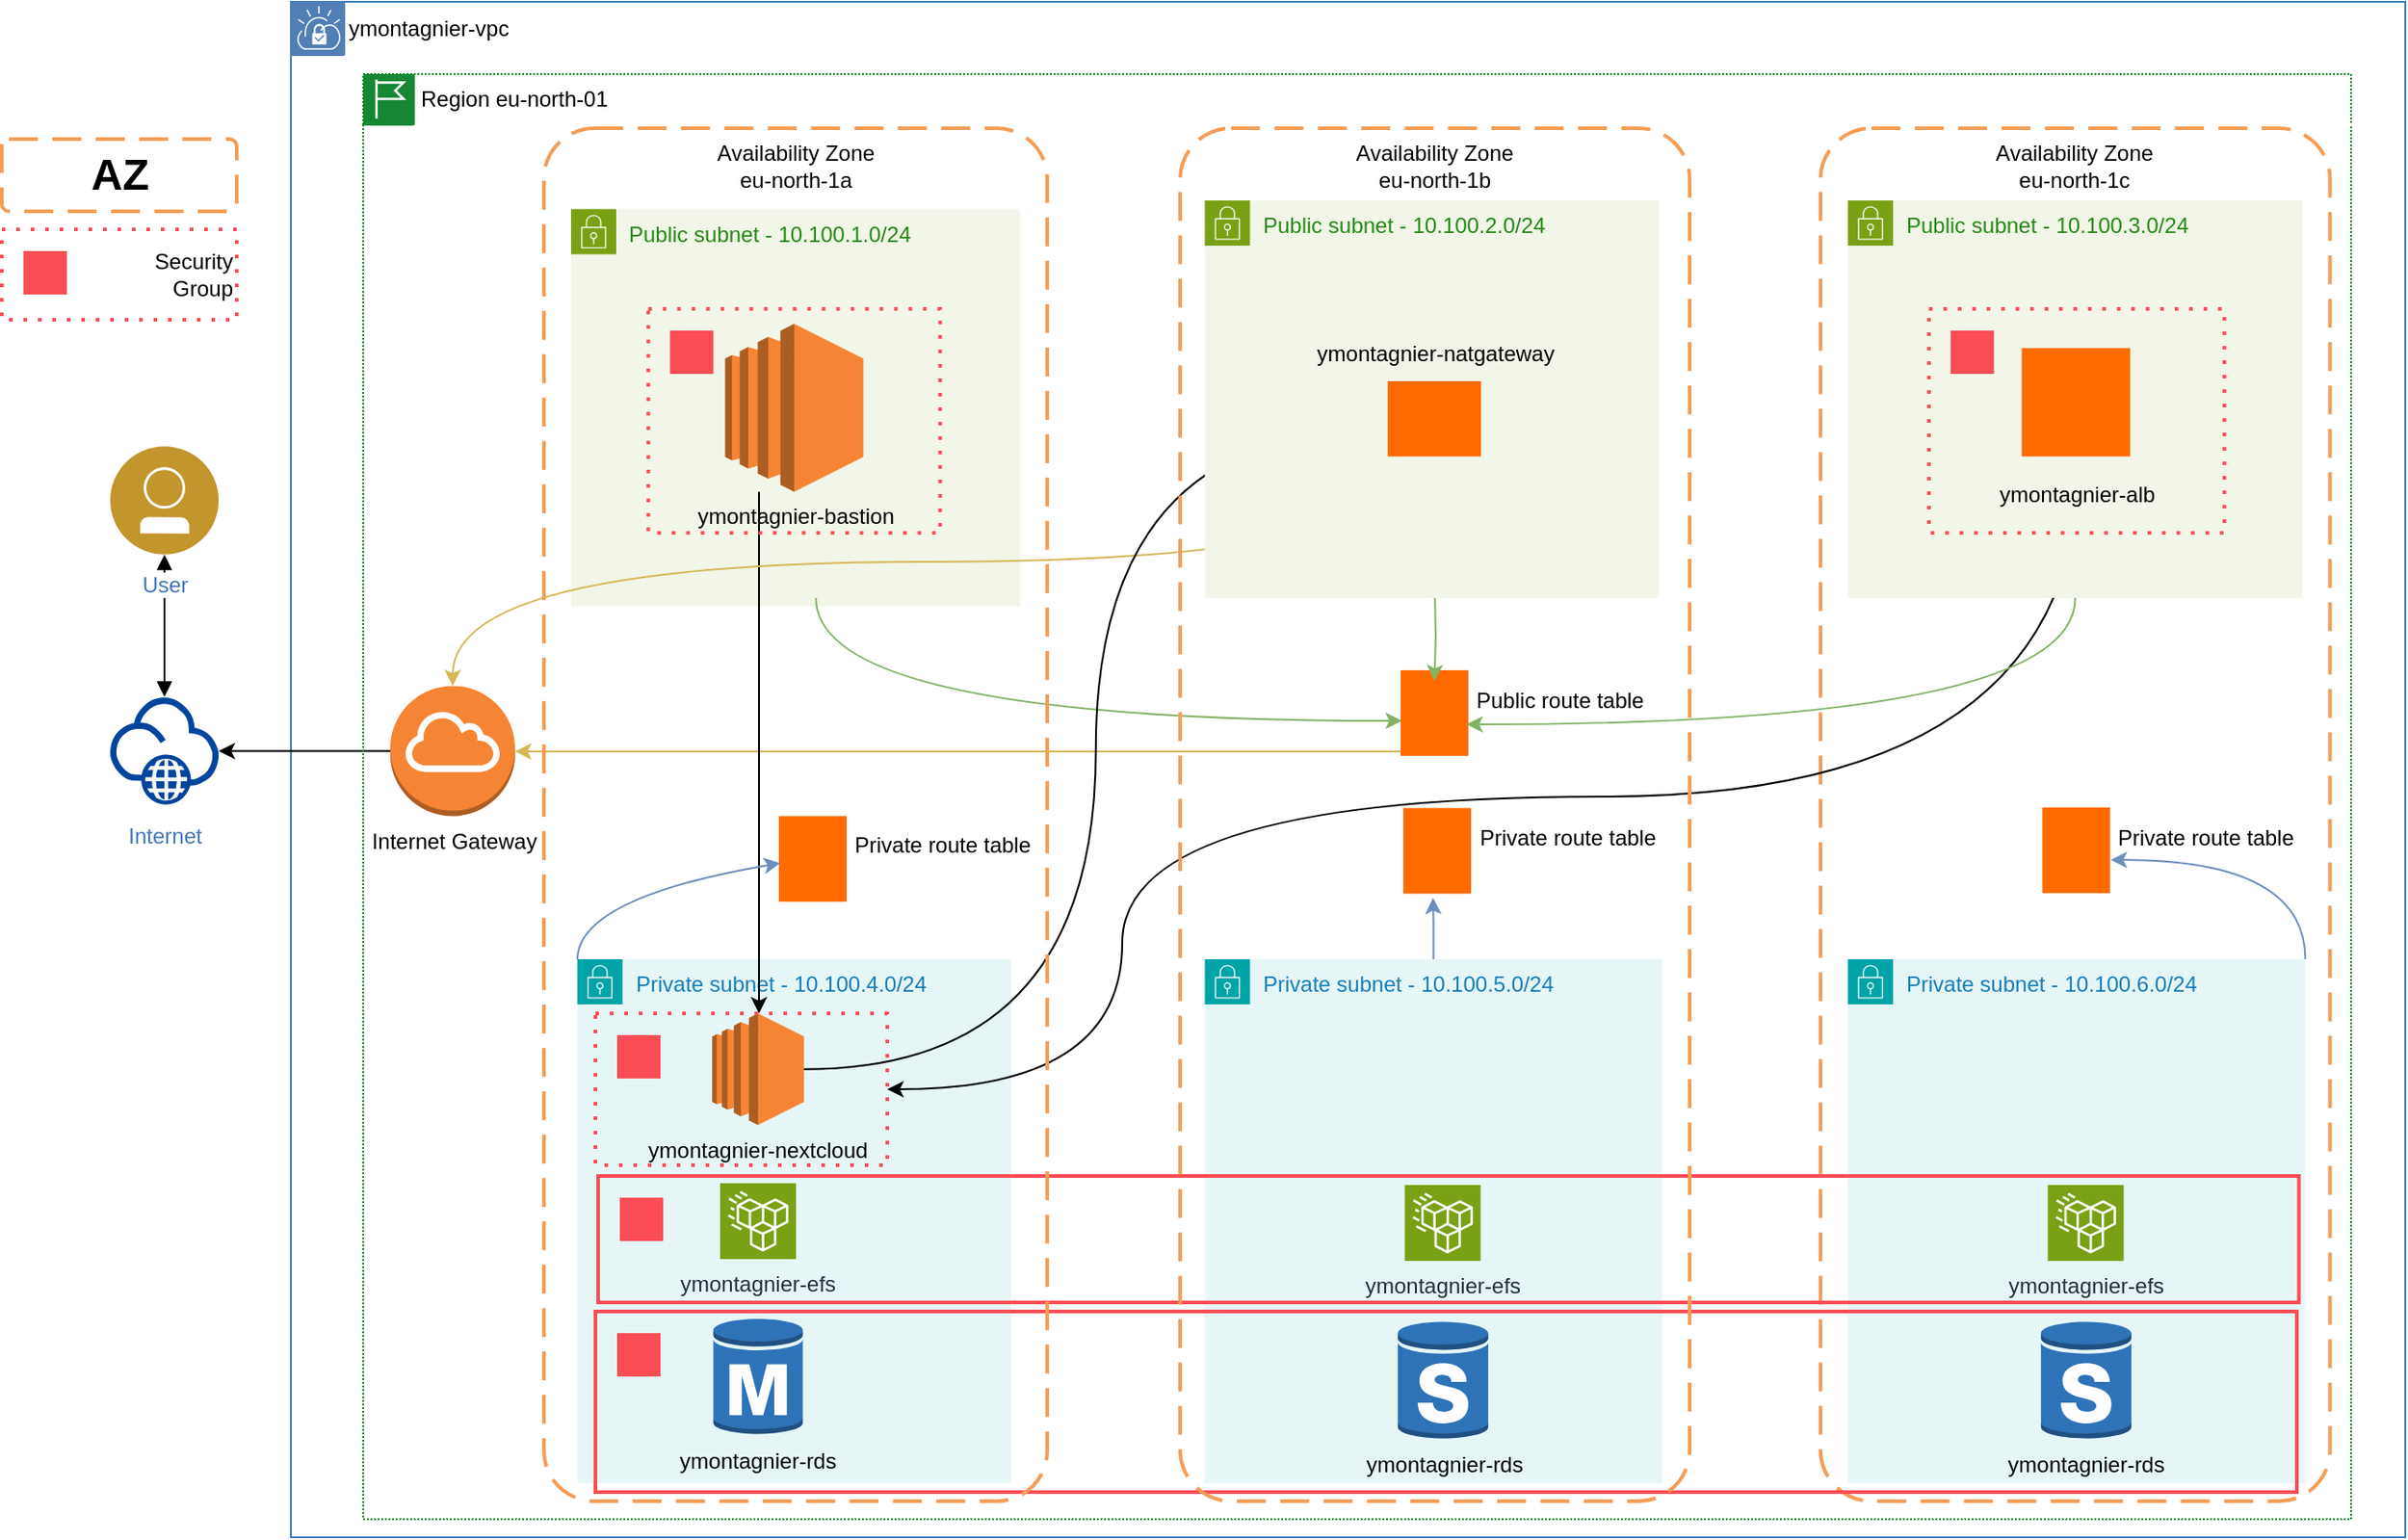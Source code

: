 <mxfile version="26.0.16">
  <diagram id="GNU3i8hCxYjH3E0Nk9u4" name="Page-1">
    <mxGraphModel grid="1" page="1" gridSize="10" guides="1" tooltips="1" connect="1" arrows="1" fold="1" pageScale="1" pageWidth="850" pageHeight="1100" math="0" shadow="0">
      <root>
        <mxCell id="0" />
        <mxCell id="1" parent="0" />
        <mxCell id="qNu9TVXpDzVPsYWxxDan-285" value="" style="group" connectable="0" vertex="1" parent="1">
          <mxGeometry x="1046.398" y="150" width="281.96" height="760" as="geometry" />
        </mxCell>
        <mxCell id="qNu9TVXpDzVPsYWxxDan-286" value="&lt;h1&gt;&lt;br&gt;&lt;/h1&gt;" style="rounded=1;arcSize=10;dashed=1;strokeColor=#F59D56;fillColor=none;gradientColor=none;dashPattern=8 4;strokeWidth=2;html=1;align=center;" vertex="1" parent="qNu9TVXpDzVPsYWxxDan-285">
          <mxGeometry width="281.96" height="760" as="geometry" />
        </mxCell>
        <mxCell id="qNu9TVXpDzVPsYWxxDan-287" value="Availability Zone&lt;br&gt;eu-north-1c" style="text;html=1;align=center;verticalAlign=middle;whiteSpace=wrap;rounded=0;" vertex="1" parent="qNu9TVXpDzVPsYWxxDan-285">
          <mxGeometry x="90.744" y="6" width="100.483" height="30" as="geometry" />
        </mxCell>
        <mxCell id="qNu9TVXpDzVPsYWxxDan-222" value="Private subnet - 10.100.6.0/24" style="points=[[0,0],[0.25,0],[0.5,0],[0.75,0],[1,0],[1,0.25],[1,0.5],[1,0.75],[1,1],[0.75,1],[0.5,1],[0.25,1],[0,1],[0,0.75],[0,0.5],[0,0.25]];outlineConnect=0;gradientColor=none;html=1;whiteSpace=wrap;fontSize=12;fontStyle=0;container=1;pointerEvents=0;collapsible=0;recursiveResize=0;shape=mxgraph.aws4.group;grIcon=mxgraph.aws4.group_security_group;grStroke=0;strokeColor=#00A4A6;fillColor=#E6F6F7;verticalAlign=top;align=left;spacingLeft=30;fontColor=#147EBA;dashed=0;" vertex="1" parent="1">
          <mxGeometry x="1061.583" y="610" width="253.106" height="290" as="geometry" />
        </mxCell>
        <mxCell id="qNu9TVXpDzVPsYWxxDan-219" value="Private subnet - 10.100.5.0/24" style="points=[[0,0],[0.25,0],[0.5,0],[0.75,0],[1,0],[1,0.25],[1,0.5],[1,0.75],[1,1],[0.75,1],[0.5,1],[0.25,1],[0,1],[0,0.75],[0,0.5],[0,0.25]];outlineConnect=0;gradientColor=none;html=1;whiteSpace=wrap;fontSize=12;fontStyle=0;container=1;pointerEvents=0;collapsible=0;recursiveResize=0;shape=mxgraph.aws4.group;grIcon=mxgraph.aws4.group_security_group;grStroke=0;strokeColor=#00A4A6;fillColor=#E6F6F7;verticalAlign=top;align=left;spacingLeft=30;fontColor=#147EBA;dashed=0;" vertex="1" parent="1">
          <mxGeometry x="705.716" y="610" width="253.106" height="290" as="geometry" />
        </mxCell>
        <mxCell id="qNu9TVXpDzVPsYWxxDan-215" value="Private subnet - 10.100.4.0/24" style="points=[[0,0],[0.25,0],[0.5,0],[0.75,0],[1,0],[1,0.25],[1,0.5],[1,0.75],[1,1],[0.75,1],[0.5,1],[0.25,1],[0,1],[0,0.75],[0,0.5],[0,0.25]];outlineConnect=0;gradientColor=none;html=1;whiteSpace=wrap;fontSize=12;fontStyle=0;container=1;pointerEvents=0;collapsible=0;recursiveResize=0;shape=mxgraph.aws4.group;grIcon=mxgraph.aws4.group_security_group;grStroke=0;strokeColor=#00A4A6;fillColor=#E6F6F7;verticalAlign=top;align=left;spacingLeft=30;fontColor=#147EBA;dashed=0;" vertex="1" parent="1">
          <mxGeometry x="358.5" y="610" width="240" height="290" as="geometry" />
        </mxCell>
        <mxCell id="qNu9TVXpDzVPsYWxxDan-216" value="ymontagnier-rds" style="outlineConnect=0;dashed=0;verticalLabelPosition=bottom;verticalAlign=top;align=center;html=1;shape=mxgraph.aws3.rds_db_instance;fillColor=#2E73B8;gradientColor=none;" vertex="1" parent="qNu9TVXpDzVPsYWxxDan-215">
          <mxGeometry x="75.24" y="198" width="49.5" height="66" as="geometry" />
        </mxCell>
        <mxCell id="qNu9TVXpDzVPsYWxxDan-217" value="ymontagnier-efs" style="sketch=0;points=[[0,0,0],[0.25,0,0],[0.5,0,0],[0.75,0,0],[1,0,0],[0,1,0],[0.25,1,0],[0.5,1,0],[0.75,1,0],[1,1,0],[0,0.25,0],[0,0.5,0],[0,0.75,0],[1,0.25,0],[1,0.5,0],[1,0.75,0]];outlineConnect=0;fontColor=#232F3E;fillColor=#7AA116;strokeColor=#ffffff;dashed=0;verticalLabelPosition=bottom;verticalAlign=top;align=center;html=1;fontSize=12;fontStyle=0;aspect=fixed;shape=mxgraph.aws4.resourceIcon;resIcon=mxgraph.aws4.efs_standard;" vertex="1" parent="qNu9TVXpDzVPsYWxxDan-215">
          <mxGeometry x="78.99" y="124" width="42" height="42" as="geometry" />
        </mxCell>
        <mxCell id="qNu9TVXpDzVPsYWxxDan-218" value="ymontagnier-nextcloud" style="outlineConnect=0;dashed=0;verticalLabelPosition=bottom;verticalAlign=top;align=center;html=1;shape=mxgraph.aws3.ec2;fillColor=#F58534;gradientColor=none;" vertex="1" parent="qNu9TVXpDzVPsYWxxDan-215">
          <mxGeometry x="74.6" y="30" width="50.79" height="61.75" as="geometry" />
        </mxCell>
        <mxCell id="qNu9TVXpDzVPsYWxxDan-242" value="" style="container=1;collapsible=0;expand=0;recursiveResize=0;html=1;whiteSpace=wrap;strokeColor=#FA4D56;fillColor=none;strokeWidth=2" vertex="1" parent="1">
          <mxGeometry x="368.5" y="805" width="941.5" height="100" as="geometry" />
        </mxCell>
        <mxCell id="qNu9TVXpDzVPsYWxxDan-243" value="" style="shape=rect;fillColor=none;aspect=fixed;resizable=0;labelPosition=right;verticalLabelPosition=middle;align=center;verticalAlign=middle;strokeColor=none;part=1;spacingLeft=5;fontSize=14;" vertex="1" parent="qNu9TVXpDzVPsYWxxDan-242">
          <mxGeometry width="48" height="48" relative="1" as="geometry" />
        </mxCell>
        <mxCell id="qNu9TVXpDzVPsYWxxDan-244" value="" style="fillColor=#FA4D56;shape=mxgraph.ibm_cloud.group--security;strokeColor=none;dashed=0;outlineConnect=0;html=1;labelPosition=center;verticalLabelPosition=bottom;verticalAlign=top;part=1;movable=0;resizable=0;rotatable=0;" vertex="1" parent="qNu9TVXpDzVPsYWxxDan-243">
          <mxGeometry width="24" height="24" relative="1" as="geometry">
            <mxPoint x="12" y="12" as="offset" />
          </mxGeometry>
        </mxCell>
        <mxCell id="FXCXVvDxTQtwc45PbP1s-161" value="ymontagnier-vpc" style="swimlane;fontStyle=0;horizontal=1;collapsible=0;startSize=28;swimlaneLine=0;swimlaneFillColor=none;fillColor=none;rounded=0;whiteSpace=wrap;html=1;absoluteArcSize=1;arcSize=12;strokeColor=#417CB9;verticalAlign=top;align=left;spacingLeft=30;spacingTop=1;dashed=0;strokeWidth=1;" vertex="1" parent="1">
          <mxGeometry x="200" y="80" width="1170" height="850" as="geometry" />
        </mxCell>
        <mxCell id="FXCXVvDxTQtwc45PbP1s-162" value="" style="aspect=fixed;perimeter=ellipsePerimeter;html=1;align=center;shadow=0;dashed=0;fontColor=#4277BB;labelBackgroundColor=#ffffff;fontSize=12;spacingTop=3;image;image=img/lib/ibm/vpc/VPCTag.svg;part=1;" vertex="1" parent="FXCXVvDxTQtwc45PbP1s-161">
          <mxGeometry width="30" height="30" as="geometry" />
        </mxCell>
        <mxCell id="qNu9TVXpDzVPsYWxxDan-236" value="Public subnet - 10.100.1.0/24" style="points=[[0,0],[0.25,0],[0.5,0],[0.75,0],[1,0],[1,0.25],[1,0.5],[1,0.75],[1,1],[0.75,1],[0.5,1],[0.25,1],[0,1],[0,0.75],[0,0.5],[0,0.25]];outlineConnect=0;gradientColor=none;html=1;whiteSpace=wrap;fontSize=12;fontStyle=0;container=1;pointerEvents=0;collapsible=0;recursiveResize=0;shape=mxgraph.aws4.group;grIcon=mxgraph.aws4.group_security_group;grStroke=0;strokeColor=#7AA116;fillColor=#F2F6E8;verticalAlign=top;align=left;spacingLeft=30;fontColor=#248814;dashed=0;" vertex="1" parent="1">
          <mxGeometry x="355.01" y="194.75" width="248.5" height="220" as="geometry" />
        </mxCell>
        <mxCell id="FXCXVvDxTQtwc45PbP1s-120" style="edgeStyle=orthogonalEdgeStyle;rounded=0;orthogonalLoop=1;jettySize=auto;html=1;startArrow=block;startFill=1;endArrow=block;endFill=1;" edge="1" parent="1" source="FXCXVvDxTQtwc45PbP1s-93" target="FXCXVvDxTQtwc45PbP1s-94">
          <mxGeometry relative="1" as="geometry" />
        </mxCell>
        <mxCell id="itqwBwdQcHr9N_OGk8uq-14" style="edgeStyle=orthogonalEdgeStyle;rounded=0;orthogonalLoop=1;jettySize=auto;html=1;entryX=1;entryY=0.5;entryDx=0;entryDy=0;" edge="1" parent="1" source="ur3kafw1qKhpfOSSZFUt-2" target="FXCXVvDxTQtwc45PbP1s-94">
          <mxGeometry relative="1" as="geometry" />
        </mxCell>
        <mxCell id="qNu9TVXpDzVPsYWxxDan-49" value="&lt;h1&gt;AZ&lt;/h1&gt;" style="rounded=1;arcSize=10;dashed=1;strokeColor=#F59D56;fillColor=none;gradientColor=none;dashPattern=8 4;strokeWidth=2;html=1;align=center;" vertex="1" parent="1">
          <mxGeometry x="40" y="156" width="130" height="40" as="geometry" />
        </mxCell>
        <mxCell id="itqwBwdQcHr9N_OGk8uq-12" style="edgeStyle=orthogonalEdgeStyle;rounded=0;orthogonalLoop=1;jettySize=auto;html=1;fillColor=#fff2cc;strokeColor=#d6b656;" edge="1" parent="1" source="ur3kafw1qKhpfOSSZFUt-36" target="ur3kafw1qKhpfOSSZFUt-2">
          <mxGeometry relative="1" as="geometry">
            <Array as="points">
              <mxPoint x="680.5" y="495" />
              <mxPoint x="680.5" y="495" />
            </Array>
          </mxGeometry>
        </mxCell>
        <mxCell id="ur3kafw1qKhpfOSSZFUt-2" value="Internet Gateway" style="outlineConnect=0;dashed=0;verticalLabelPosition=bottom;verticalAlign=top;align=center;html=1;shape=mxgraph.aws3.internet_gateway;fillColor=#F58534;gradientColor=none;" vertex="1" parent="1">
          <mxGeometry x="255" y="458.75" width="69" height="72" as="geometry" />
        </mxCell>
        <mxCell id="itqwBwdQcHr9N_OGk8uq-16" style="edgeStyle=orthogonalEdgeStyle;rounded=0;orthogonalLoop=1;jettySize=auto;html=1;entryX=0.02;entryY=0.591;entryDx=0;entryDy=0;entryPerimeter=0;fillColor=#d5e8d4;strokeColor=#82b366;curved=1;" edge="1" parent="1" target="ur3kafw1qKhpfOSSZFUt-36">
          <mxGeometry relative="1" as="geometry">
            <Array as="points">
              <mxPoint x="490.5" y="478" />
            </Array>
            <mxPoint x="490.5" y="410" as="sourcePoint" />
          </mxGeometry>
        </mxCell>
        <mxCell id="qNu9TVXpDzVPsYWxxDan-1" style="edgeStyle=orthogonalEdgeStyle;rounded=0;orthogonalLoop=1;jettySize=auto;html=1;" edge="1" parent="1" source="ur3kafw1qKhpfOSSZFUt-24" target="qNu9TVXpDzVPsYWxxDan-218">
          <mxGeometry relative="1" as="geometry">
            <mxPoint x="460.5" y="650" as="targetPoint" />
            <Array as="points">
              <mxPoint x="459" y="420" />
              <mxPoint x="459" y="420" />
            </Array>
          </mxGeometry>
        </mxCell>
        <mxCell id="ur3kafw1qKhpfOSSZFUt-24" value="ymontagnier-bastion" style="outlineConnect=0;dashed=0;verticalLabelPosition=bottom;verticalAlign=top;align=center;html=1;shape=mxgraph.aws3.ec2;fillColor=#F58534;gradientColor=none;" vertex="1" parent="1">
          <mxGeometry x="440.25" y="258.25" width="76.5" height="93" as="geometry" />
        </mxCell>
        <mxCell id="qNu9TVXpDzVPsYWxxDan-233" style="edgeStyle=orthogonalEdgeStyle;rounded=0;orthogonalLoop=1;jettySize=auto;html=1;entryX=0.5;entryY=0;entryDx=0;entryDy=0;entryPerimeter=0;fillColor=#fff2cc;strokeColor=#d6b656;curved=1;" edge="1" parent="1" source="itqwBwdQcHr9N_OGk8uq-7" target="ur3kafw1qKhpfOSSZFUt-2">
          <mxGeometry relative="1" as="geometry">
            <Array as="points">
              <mxPoint x="820" y="390" />
              <mxPoint x="290" y="390" />
            </Array>
          </mxGeometry>
        </mxCell>
        <mxCell id="qNu9TVXpDzVPsYWxxDan-250" style="edgeStyle=orthogonalEdgeStyle;rounded=0;orthogonalLoop=1;jettySize=auto;html=1;entryX=0.011;entryY=0.647;entryDx=0;entryDy=0;entryPerimeter=0;curved=1;" edge="1" parent="1" source="qNu9TVXpDzVPsYWxxDan-218" target="itqwBwdQcHr9N_OGk8uq-7">
          <mxGeometry relative="1" as="geometry" />
        </mxCell>
        <mxCell id="qNu9TVXpDzVPsYWxxDan-255" value="" style="container=1;collapsible=0;expand=0;recursiveResize=0;html=1;whiteSpace=wrap;strokeColor=#FA4D56;fillColor=none;dashed=1;dashPattern=1 3;strokeWidth=2" vertex="1" parent="1">
          <mxGeometry x="368.5" y="640" width="161.5" height="84" as="geometry" />
        </mxCell>
        <mxCell id="qNu9TVXpDzVPsYWxxDan-256" value="" style="shape=rect;fillColor=none;aspect=fixed;resizable=0;labelPosition=right;verticalLabelPosition=middle;align=center;verticalAlign=middle;strokeColor=none;part=1;spacingLeft=5;fontSize=14;" vertex="1" parent="qNu9TVXpDzVPsYWxxDan-255">
          <mxGeometry width="48" height="48" relative="1" as="geometry" />
        </mxCell>
        <mxCell id="qNu9TVXpDzVPsYWxxDan-257" value="" style="fillColor=#FA4D56;shape=mxgraph.ibm_cloud.group--security;strokeColor=none;dashed=0;outlineConnect=0;html=1;labelPosition=center;verticalLabelPosition=bottom;verticalAlign=top;part=1;movable=0;resizable=0;rotatable=0;" vertex="1" parent="qNu9TVXpDzVPsYWxxDan-256">
          <mxGeometry width="24" height="24" relative="1" as="geometry">
            <mxPoint x="12" y="12" as="offset" />
          </mxGeometry>
        </mxCell>
        <mxCell id="qNu9TVXpDzVPsYWxxDan-258" value="" style="container=1;collapsible=0;expand=0;recursiveResize=0;html=1;whiteSpace=wrap;strokeColor=#FA4D56;fillColor=none;dashed=1;dashPattern=1 3;strokeWidth=2" vertex="1" parent="1">
          <mxGeometry x="397.75" y="250" width="161.5" height="124" as="geometry" />
        </mxCell>
        <mxCell id="qNu9TVXpDzVPsYWxxDan-259" value="" style="shape=rect;fillColor=none;aspect=fixed;resizable=0;labelPosition=right;verticalLabelPosition=middle;align=center;verticalAlign=middle;strokeColor=none;part=1;spacingLeft=5;fontSize=14;" vertex="1" parent="qNu9TVXpDzVPsYWxxDan-258">
          <mxGeometry width="48" height="48" relative="1" as="geometry" />
        </mxCell>
        <mxCell id="qNu9TVXpDzVPsYWxxDan-260" value="" style="fillColor=#FA4D56;shape=mxgraph.ibm_cloud.group--security;strokeColor=none;dashed=0;outlineConnect=0;html=1;labelPosition=center;verticalLabelPosition=bottom;verticalAlign=top;part=1;movable=0;resizable=0;rotatable=0;" vertex="1" parent="qNu9TVXpDzVPsYWxxDan-259">
          <mxGeometry width="24" height="24" relative="1" as="geometry">
            <mxPoint x="12" y="12" as="offset" />
          </mxGeometry>
        </mxCell>
        <mxCell id="qNu9TVXpDzVPsYWxxDan-261" value="Security&lt;div&gt;Group&lt;/div&gt;" style="container=1;collapsible=0;expand=0;recursiveResize=0;html=1;whiteSpace=wrap;strokeColor=#FA4D56;fillColor=none;dashed=1;dashPattern=1 3;strokeWidth=2;align=right;" vertex="1" parent="1">
          <mxGeometry x="40" y="206" width="130" height="50" as="geometry" />
        </mxCell>
        <mxCell id="qNu9TVXpDzVPsYWxxDan-262" value="" style="shape=rect;fillColor=none;aspect=fixed;resizable=0;labelPosition=right;verticalLabelPosition=middle;align=center;verticalAlign=middle;strokeColor=none;part=1;spacingLeft=5;fontSize=14;" vertex="1" parent="qNu9TVXpDzVPsYWxxDan-261">
          <mxGeometry width="48" height="48" relative="1" as="geometry" />
        </mxCell>
        <mxCell id="qNu9TVXpDzVPsYWxxDan-263" value="" style="fillColor=#FA4D56;shape=mxgraph.ibm_cloud.group--security;strokeColor=none;dashed=0;outlineConnect=0;html=1;labelPosition=center;verticalLabelPosition=bottom;verticalAlign=top;part=1;movable=0;resizable=0;rotatable=0;" vertex="1" parent="qNu9TVXpDzVPsYWxxDan-262">
          <mxGeometry width="24" height="24" relative="1" as="geometry">
            <mxPoint x="12" y="12" as="offset" />
          </mxGeometry>
        </mxCell>
        <mxCell id="qNu9TVXpDzVPsYWxxDan-265" value="&amp;nbsp; &amp;nbsp; &amp;nbsp; &amp;nbsp; &amp;nbsp; &amp;nbsp; Private route table&lt;div&gt;&lt;br&gt;&lt;/div&gt;" style="points=[];aspect=fixed;html=1;align=left;shadow=0;dashed=0;fillColor=#FF6A00;strokeColor=none;shape=mxgraph.alibaba_cloud.route_table;" vertex="1" parent="1">
          <mxGeometry x="470" y="530.75" width="37.5" height="47.4" as="geometry" />
        </mxCell>
        <mxCell id="qNu9TVXpDzVPsYWxxDan-270" value="" style="endArrow=classic;html=1;rounded=0;entryX=0.02;entryY=0.549;entryDx=0;entryDy=0;entryPerimeter=0;exitX=0;exitY=0;exitDx=0;exitDy=0;curved=1;fillColor=#dae8fc;strokeColor=#6c8ebf;" edge="1" parent="1" source="qNu9TVXpDzVPsYWxxDan-215" target="qNu9TVXpDzVPsYWxxDan-265">
          <mxGeometry width="50" height="50" relative="1" as="geometry">
            <mxPoint x="660" y="530" as="sourcePoint" />
            <mxPoint x="710" y="480" as="targetPoint" />
            <Array as="points">
              <mxPoint x="359" y="576" />
            </Array>
          </mxGeometry>
        </mxCell>
        <mxCell id="qNu9TVXpDzVPsYWxxDan-273" style="edgeStyle=orthogonalEdgeStyle;rounded=0;orthogonalLoop=1;jettySize=auto;html=1;entryX=1;entryY=0.5;entryDx=0;entryDy=0;curved=1;" edge="1" parent="1" source="itqwBwdQcHr9N_OGk8uq-19" target="qNu9TVXpDzVPsYWxxDan-255">
          <mxGeometry relative="1" as="geometry">
            <Array as="points">
              <mxPoint x="1190" y="520" />
              <mxPoint x="660" y="520" />
              <mxPoint x="660" y="682" />
            </Array>
          </mxGeometry>
        </mxCell>
        <mxCell id="FXCXVvDxTQtwc45PbP1s-164" value="" style="aspect=fixed;perimeter=ellipsePerimeter;html=1;align=center;shadow=0;dashed=0;fontColor=#4277BB;labelBackgroundColor=#ffffff;fontSize=12;spacingTop=3;image;image=img/lib/ibm/vpc/RegionTag.svg;part=1;" vertex="1" parent="1">
          <mxGeometry x="240" y="120" width="28.571" height="28.571" as="geometry" />
        </mxCell>
        <mxCell id="ur3kafw1qKhpfOSSZFUt-36" value="&amp;nbsp; &amp;nbsp; &amp;nbsp; &amp;nbsp; &amp;nbsp; &amp;nbsp; Public route table&lt;div&gt;&lt;br&gt;&lt;/div&gt;" style="points=[];aspect=fixed;html=1;align=left;shadow=0;dashed=0;fillColor=#FF6A00;strokeColor=none;shape=mxgraph.alibaba_cloud.route_table;" vertex="1" parent="1">
          <mxGeometry x="814.045" y="450" width="37.5" height="47.4" as="geometry" />
        </mxCell>
        <mxCell id="qNu9TVXpDzVPsYWxxDan-230" value="Public subnet - 10.100.2.0/24" style="points=[[0,0],[0.25,0],[0.5,0],[0.75,0],[1,0],[1,0.25],[1,0.5],[1,0.75],[1,1],[0.75,1],[0.5,1],[0.25,1],[0,1],[0,0.75],[0,0.5],[0,0.25]];outlineConnect=0;gradientColor=none;html=1;whiteSpace=wrap;fontSize=12;fontStyle=0;container=1;pointerEvents=0;collapsible=0;recursiveResize=0;shape=mxgraph.aws4.group;grIcon=mxgraph.aws4.group_security_group;grStroke=0;strokeColor=#7AA116;fillColor=#F2F6E8;verticalAlign=top;align=left;spacingLeft=30;fontColor=#248814;dashed=0;" vertex="1" parent="1">
          <mxGeometry x="705.716" y="190" width="251.588" height="220" as="geometry" />
        </mxCell>
        <mxCell id="itqwBwdQcHr9N_OGk8uq-7" value="ymontagnier-natgateway&lt;div&gt;&lt;br&gt;&lt;/div&gt;&lt;div&gt;&lt;br&gt;&lt;/div&gt;&lt;div&gt;&lt;br&gt;&lt;/div&gt;&lt;div&gt;&lt;br&gt;&lt;/div&gt;&lt;div&gt;&lt;br&gt;&lt;/div&gt;" style="points=[];aspect=fixed;html=1;align=center;shadow=0;dashed=0;fillColor=#FF6A00;strokeColor=none;shape=mxgraph.alibaba_cloud.nat_gateway;" vertex="1" parent="1">
          <mxGeometry x="806.908" y="290" width="51.6" height="41.7" as="geometry" />
        </mxCell>
        <mxCell id="itqwBwdQcHr9N_OGk8uq-17" style="edgeStyle=orthogonalEdgeStyle;rounded=0;orthogonalLoop=1;jettySize=auto;html=1;entryX=0.5;entryY=0.127;entryDx=0;entryDy=0;entryPerimeter=0;fillColor=#d5e8d4;strokeColor=#82b366;" edge="1" parent="1" target="ur3kafw1qKhpfOSSZFUt-36">
          <mxGeometry relative="1" as="geometry">
            <mxPoint x="833.028" y="410" as="sourcePoint" />
          </mxGeometry>
        </mxCell>
        <mxCell id="FXCXVvDxTQtwc45PbP1s-163" value="Region eu-north-01" style="swimlane;fontStyle=0;horizontal=1;collapsible=0;startSize=28;swimlaneLine=0;swimlaneFillColor=none;fillColor=none;rounded=0;whiteSpace=wrap;html=1;absoluteArcSize=1;arcSize=0;strokeColor=#00882B;verticalAlign=top;align=left;spacingLeft=30;dashed=1;strokeWidth=1;container=0;dashPattern=1 1;movable=1;resizable=1;rotatable=1;deletable=1;editable=1;locked=0;connectable=1;" vertex="1" parent="1">
          <mxGeometry x="240" y="120" width="1100" height="800" as="geometry" />
        </mxCell>
        <mxCell id="qNu9TVXpDzVPsYWxxDan-235" style="edgeStyle=orthogonalEdgeStyle;rounded=0;orthogonalLoop=1;jettySize=auto;html=1;entryX=0.973;entryY=0.633;entryDx=0;entryDy=0;entryPerimeter=0;fillColor=#d5e8d4;strokeColor=#82b366;curved=1;" edge="1" parent="1" source="qNu9TVXpDzVPsYWxxDan-225" target="ur3kafw1qKhpfOSSZFUt-36">
          <mxGeometry relative="1" as="geometry">
            <Array as="points">
              <mxPoint x="1187.63" y="480" />
            </Array>
          </mxGeometry>
        </mxCell>
        <mxCell id="qNu9TVXpDzVPsYWxxDan-221" value="ymontagnier-rds" style="outlineConnect=0;dashed=0;verticalLabelPosition=bottom;verticalAlign=top;align=center;html=1;shape=mxgraph.aws3.rds_db_instance_standby_multi_az;fillColor=#2E73B8;gradientColor=none;" vertex="1" parent="1">
          <mxGeometry x="812.526" y="810" width="50.115" height="66" as="geometry" />
        </mxCell>
        <mxCell id="qNu9TVXpDzVPsYWxxDan-220" value="ymontagnier-efs" style="sketch=0;points=[[0,0,0],[0.25,0,0],[0.5,0,0],[0.75,0,0],[1,0,0],[0,1,0],[0.25,1,0],[0.5,1,0],[0.75,1,0],[1,1,0],[0,0.25,0],[0,0.5,0],[0,0.75,0],[1,0.25,0],[1,0.5,0],[1,0.75,0]];outlineConnect=0;fontColor=#232F3E;fillColor=#7AA116;strokeColor=#ffffff;dashed=0;verticalLabelPosition=bottom;verticalAlign=top;align=center;html=1;fontSize=12;fontStyle=0;aspect=fixed;shape=mxgraph.aws4.resourceIcon;resIcon=mxgraph.aws4.efs_standard;" vertex="1" parent="1">
          <mxGeometry x="816.323" y="735" width="42" height="42" as="geometry" />
        </mxCell>
        <mxCell id="qNu9TVXpDzVPsYWxxDan-223" value="ymontagnier-efs" style="sketch=0;points=[[0,0,0],[0.25,0,0],[0.5,0,0],[0.75,0,0],[1,0,0],[0,1,0],[0.25,1,0],[0.5,1,0],[0.75,1,0],[1,1,0],[0,0.25,0],[0,0.5,0],[0,0.75,0],[1,0.25,0],[1,0.5,0],[1,0.75,0]];outlineConnect=0;fontColor=#232F3E;fillColor=#7AA116;strokeColor=#ffffff;dashed=0;verticalLabelPosition=bottom;verticalAlign=top;align=center;html=1;fontSize=12;fontStyle=0;aspect=fixed;shape=mxgraph.aws4.resourceIcon;resIcon=mxgraph.aws4.efs_standard;" vertex="1" parent="1">
          <mxGeometry x="1172.191" y="735" width="42" height="42" as="geometry" />
        </mxCell>
        <mxCell id="qNu9TVXpDzVPsYWxxDan-224" value="ymontagnier-rds" style="outlineConnect=0;dashed=0;verticalLabelPosition=bottom;verticalAlign=top;align=center;html=1;shape=mxgraph.aws3.rds_db_instance_standby_multi_az;fillColor=#2E73B8;gradientColor=none;" vertex="1" parent="1">
          <mxGeometry x="1168.394" y="810" width="50.115" height="66" as="geometry" />
        </mxCell>
        <mxCell id="qNu9TVXpDzVPsYWxxDan-247" value="" style="container=1;collapsible=0;expand=0;recursiveResize=0;html=1;whiteSpace=wrap;strokeColor=#FA4D56;fillColor=none;strokeWidth=2" vertex="1" parent="1">
          <mxGeometry x="370" y="730" width="941.15" height="70" as="geometry" />
        </mxCell>
        <mxCell id="qNu9TVXpDzVPsYWxxDan-248" value="" style="shape=rect;fillColor=none;aspect=fixed;resizable=0;labelPosition=right;verticalLabelPosition=middle;align=center;verticalAlign=middle;strokeColor=none;part=1;spacingLeft=5;fontSize=14;" vertex="1" parent="qNu9TVXpDzVPsYWxxDan-247">
          <mxGeometry width="48" height="48" relative="1" as="geometry" />
        </mxCell>
        <mxCell id="qNu9TVXpDzVPsYWxxDan-249" value="" style="fillColor=#FA4D56;shape=mxgraph.ibm_cloud.group--security;strokeColor=none;dashed=0;outlineConnect=0;html=1;labelPosition=center;verticalLabelPosition=bottom;verticalAlign=top;part=1;movable=0;resizable=0;rotatable=0;" vertex="1" parent="qNu9TVXpDzVPsYWxxDan-248">
          <mxGeometry width="24" height="24" relative="1" as="geometry">
            <mxPoint x="12" y="12" as="offset" />
          </mxGeometry>
        </mxCell>
        <mxCell id="qNu9TVXpDzVPsYWxxDan-274" value="&amp;nbsp; &amp;nbsp; &amp;nbsp; &amp;nbsp; &amp;nbsp; &amp;nbsp; Private route table&lt;div&gt;&lt;br&gt;&lt;/div&gt;" style="points=[];aspect=fixed;html=1;align=left;shadow=0;dashed=0;fillColor=#FF6A00;strokeColor=none;shape=mxgraph.alibaba_cloud.route_table;" vertex="1" parent="1">
          <mxGeometry x="1169.153" y="526" width="37.5" height="47.4" as="geometry" />
        </mxCell>
        <mxCell id="ur3kafw1qKhpfOSSZFUt-30" value="&amp;nbsp; &amp;nbsp; &amp;nbsp; &amp;nbsp; &amp;nbsp; &amp;nbsp; Private route table&lt;div&gt;&lt;br&gt;&lt;/div&gt;" style="points=[];aspect=fixed;html=1;align=left;shadow=0;dashed=0;fillColor=#FF6A00;strokeColor=none;shape=mxgraph.alibaba_cloud.route_table;" vertex="1" parent="1">
          <mxGeometry x="815.564" y="526.3" width="37.5" height="47.4" as="geometry" />
        </mxCell>
        <mxCell id="qNu9TVXpDzVPsYWxxDan-280" style="edgeStyle=orthogonalEdgeStyle;rounded=0;orthogonalLoop=1;jettySize=auto;html=1;entryX=0.438;entryY=1.049;entryDx=0;entryDy=0;entryPerimeter=0;fillColor=#dae8fc;strokeColor=#6c8ebf;" edge="1" parent="1" source="qNu9TVXpDzVPsYWxxDan-219" target="ur3kafw1qKhpfOSSZFUt-30">
          <mxGeometry relative="1" as="geometry" />
        </mxCell>
        <mxCell id="qNu9TVXpDzVPsYWxxDan-281" style="edgeStyle=orthogonalEdgeStyle;rounded=0;orthogonalLoop=1;jettySize=auto;html=1;exitX=1;exitY=0;exitDx=0;exitDy=0;entryX=1.009;entryY=0.612;entryDx=0;entryDy=0;entryPerimeter=0;fillColor=#dae8fc;strokeColor=#6c8ebf;curved=1;" edge="1" parent="1" source="qNu9TVXpDzVPsYWxxDan-222" target="qNu9TVXpDzVPsYWxxDan-274">
          <mxGeometry relative="1" as="geometry" />
        </mxCell>
        <mxCell id="qNu9TVXpDzVPsYWxxDan-283" value="" style="group" connectable="0" vertex="1" parent="1">
          <mxGeometry x="692.048" y="150" width="281.96" height="760" as="geometry" />
        </mxCell>
        <mxCell id="qNu9TVXpDzVPsYWxxDan-5" value="&lt;h1&gt;&lt;br&gt;&lt;/h1&gt;" style="rounded=1;arcSize=10;dashed=1;strokeColor=#F59D56;fillColor=none;gradientColor=none;dashPattern=8 4;strokeWidth=2;html=1;align=center;" vertex="1" parent="qNu9TVXpDzVPsYWxxDan-283">
          <mxGeometry width="281.96" height="760" as="geometry" />
        </mxCell>
        <mxCell id="qNu9TVXpDzVPsYWxxDan-6" value="Availability Zone&lt;br&gt;eu-north-1b" style="text;html=1;align=center;verticalAlign=middle;whiteSpace=wrap;rounded=0;" vertex="1" parent="qNu9TVXpDzVPsYWxxDan-283">
          <mxGeometry x="90.744" y="6" width="100.483" height="30" as="geometry" />
        </mxCell>
        <mxCell id="qNu9TVXpDzVPsYWxxDan-284" value="" style="group" connectable="0" vertex="1" parent="1">
          <mxGeometry x="340" y="150" width="278.5" height="760" as="geometry" />
        </mxCell>
        <mxCell id="qNu9TVXpDzVPsYWxxDan-2" value="" style="rounded=1;arcSize=10;dashed=1;strokeColor=#F59D56;fillColor=none;gradientColor=none;dashPattern=8 4;strokeWidth=2;html=1;align=center;container=0;" vertex="1" parent="qNu9TVXpDzVPsYWxxDan-284">
          <mxGeometry width="278.5" height="760" as="geometry" />
        </mxCell>
        <mxCell id="qNu9TVXpDzVPsYWxxDan-3" value="Availability Zone&lt;br&gt;eu-north-1a" style="text;html=1;align=center;verticalAlign=middle;whiteSpace=wrap;rounded=0;" vertex="1" parent="qNu9TVXpDzVPsYWxxDan-284">
          <mxGeometry x="89.63" y="6" width="99.25" height="30" as="geometry" />
        </mxCell>
        <mxCell id="qNu9TVXpDzVPsYWxxDan-225" value="Public subnet - 10.100.3.0/24" style="points=[[0,0],[0.25,0],[0.5,0],[0.75,0],[1,0],[1,0.25],[1,0.5],[1,0.75],[1,1],[0.75,1],[0.5,1],[0.25,1],[0,1],[0,0.75],[0,0.5],[0,0.25]];outlineConnect=0;gradientColor=none;html=1;whiteSpace=wrap;fontSize=12;fontStyle=0;container=0;pointerEvents=0;collapsible=0;recursiveResize=0;shape=mxgraph.aws4.group;grIcon=mxgraph.aws4.group_security_group;grStroke=0;strokeColor=#7AA116;fillColor=#F2F6E8;verticalAlign=top;align=left;spacingLeft=30;fontColor=#248814;dashed=0;" vertex="1" parent="1">
          <mxGeometry x="1061.583" y="190" width="251.588" height="220" as="geometry" />
        </mxCell>
        <mxCell id="itqwBwdQcHr9N_OGk8uq-19" value="&lt;div&gt;&lt;br&gt;&lt;/div&gt;&lt;div&gt;&lt;br&gt;&lt;/div&gt;&lt;div&gt;&lt;br&gt;&lt;/div&gt;&lt;div&gt;&lt;br&gt;&lt;/div&gt;&lt;div&gt;&lt;br&gt;&lt;/div&gt;&lt;div&gt;&lt;br&gt;&lt;/div&gt;&lt;div&gt;&lt;br&gt;&lt;/div&gt;&lt;div&gt;ymontagnier-alb&lt;/div&gt;" style="points=[];aspect=fixed;html=1;align=center;shadow=0;dashed=0;fillColor=#FF6A00;strokeColor=none;shape=mxgraph.alibaba_cloud.alb_application_load_balancer_02;" vertex="1" parent="1">
          <mxGeometry x="1157.763" y="271.7" width="60" height="60" as="geometry" />
        </mxCell>
        <mxCell id="qNu9TVXpDzVPsYWxxDan-277" value="" style="container=1;collapsible=0;expand=0;recursiveResize=0;html=1;whiteSpace=wrap;strokeColor=#FA4D56;fillColor=none;dashed=1;dashPattern=1 3;strokeWidth=2" vertex="1" parent="1">
          <mxGeometry x="1106.383" y="250" width="163.507" height="124" as="geometry" />
        </mxCell>
        <mxCell id="qNu9TVXpDzVPsYWxxDan-278" value="" style="shape=rect;fillColor=none;aspect=fixed;resizable=0;labelPosition=right;verticalLabelPosition=middle;align=center;verticalAlign=middle;strokeColor=none;part=1;spacingLeft=5;fontSize=14;" vertex="1" parent="qNu9TVXpDzVPsYWxxDan-277">
          <mxGeometry width="48" height="48" relative="1" as="geometry" />
        </mxCell>
        <mxCell id="qNu9TVXpDzVPsYWxxDan-279" value="" style="fillColor=#FA4D56;shape=mxgraph.ibm_cloud.group--security;strokeColor=none;dashed=0;outlineConnect=0;html=1;labelPosition=center;verticalLabelPosition=bottom;verticalAlign=top;part=1;movable=0;resizable=0;rotatable=0;" vertex="1" parent="qNu9TVXpDzVPsYWxxDan-278">
          <mxGeometry width="24" height="24" relative="1" as="geometry">
            <mxPoint x="12" y="12" as="offset" />
          </mxGeometry>
        </mxCell>
        <mxCell id="FXCXVvDxTQtwc45PbP1s-115" value="Icons" style="" parent="0" />
        <mxCell id="FXCXVvDxTQtwc45PbP1s-93" value="User" style="aspect=fixed;perimeter=ellipsePerimeter;html=1;align=center;shadow=0;dashed=0;fontColor=#4277BB;labelBackgroundColor=#ffffff;fontSize=12;spacingTop=3;image;image=img/lib/ibm/users/user.svg;" vertex="1" parent="FXCXVvDxTQtwc45PbP1s-115">
          <mxGeometry x="100" y="326" width="60" height="60" as="geometry" />
        </mxCell>
        <mxCell id="FXCXVvDxTQtwc45PbP1s-94" value="Internet" style="aspect=fixed;perimeter=ellipsePerimeter;html=1;align=center;shadow=0;dashed=0;fontColor=#4277BB;labelBackgroundColor=#ffffff;fontSize=12;spacingTop=3;image;image=img/lib/ibm/vpc/Internet.svg;" vertex="1" parent="FXCXVvDxTQtwc45PbP1s-115">
          <mxGeometry x="100" y="464.75" width="60" height="60" as="geometry" />
        </mxCell>
      </root>
    </mxGraphModel>
  </diagram>
</mxfile>
